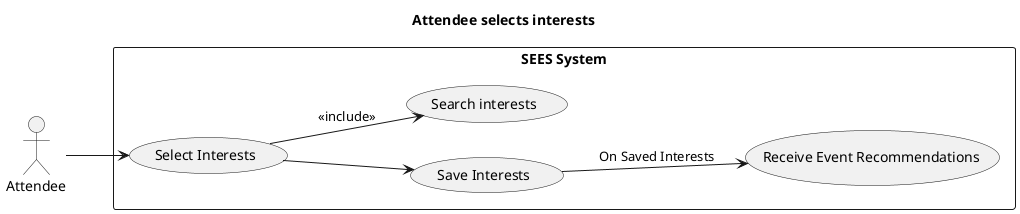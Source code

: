 @startuml

title Attendee selects interests
left to right direction

actor Attendee
rectangle "SEES System" {
    usecase "Select Interests" as select
    usecase "Save Interests" as save
    usecase "Receive Event Recommendations" as receive
    usecase "Search interests" as search
}

Attendee --> select
select--> save
save--> receive: "On Saved Interests"

select --> search: <<include>>
@enduml
